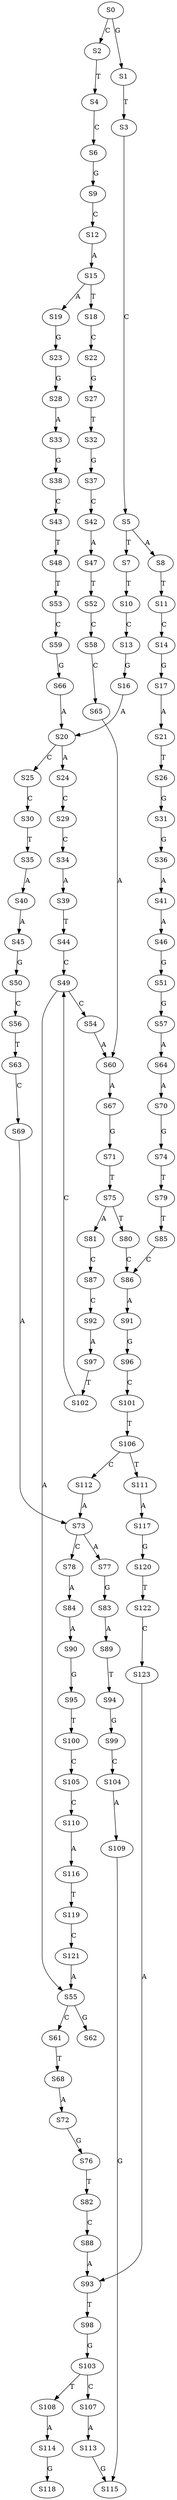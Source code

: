 strict digraph  {
	S0 -> S1 [ label = G ];
	S0 -> S2 [ label = C ];
	S1 -> S3 [ label = T ];
	S2 -> S4 [ label = T ];
	S3 -> S5 [ label = C ];
	S4 -> S6 [ label = C ];
	S5 -> S7 [ label = T ];
	S5 -> S8 [ label = A ];
	S6 -> S9 [ label = G ];
	S7 -> S10 [ label = T ];
	S8 -> S11 [ label = T ];
	S9 -> S12 [ label = C ];
	S10 -> S13 [ label = C ];
	S11 -> S14 [ label = C ];
	S12 -> S15 [ label = A ];
	S13 -> S16 [ label = G ];
	S14 -> S17 [ label = G ];
	S15 -> S18 [ label = T ];
	S15 -> S19 [ label = A ];
	S16 -> S20 [ label = A ];
	S17 -> S21 [ label = A ];
	S18 -> S22 [ label = C ];
	S19 -> S23 [ label = G ];
	S20 -> S24 [ label = A ];
	S20 -> S25 [ label = C ];
	S21 -> S26 [ label = T ];
	S22 -> S27 [ label = G ];
	S23 -> S28 [ label = G ];
	S24 -> S29 [ label = C ];
	S25 -> S30 [ label = C ];
	S26 -> S31 [ label = G ];
	S27 -> S32 [ label = T ];
	S28 -> S33 [ label = A ];
	S29 -> S34 [ label = C ];
	S30 -> S35 [ label = T ];
	S31 -> S36 [ label = G ];
	S32 -> S37 [ label = G ];
	S33 -> S38 [ label = G ];
	S34 -> S39 [ label = A ];
	S35 -> S40 [ label = A ];
	S36 -> S41 [ label = A ];
	S37 -> S42 [ label = C ];
	S38 -> S43 [ label = C ];
	S39 -> S44 [ label = T ];
	S40 -> S45 [ label = A ];
	S41 -> S46 [ label = A ];
	S42 -> S47 [ label = A ];
	S43 -> S48 [ label = T ];
	S44 -> S49 [ label = C ];
	S45 -> S50 [ label = G ];
	S46 -> S51 [ label = G ];
	S47 -> S52 [ label = T ];
	S48 -> S53 [ label = T ];
	S49 -> S54 [ label = C ];
	S49 -> S55 [ label = A ];
	S50 -> S56 [ label = C ];
	S51 -> S57 [ label = G ];
	S52 -> S58 [ label = C ];
	S53 -> S59 [ label = C ];
	S54 -> S60 [ label = A ];
	S55 -> S61 [ label = C ];
	S55 -> S62 [ label = G ];
	S56 -> S63 [ label = T ];
	S57 -> S64 [ label = A ];
	S58 -> S65 [ label = C ];
	S59 -> S66 [ label = G ];
	S60 -> S67 [ label = A ];
	S61 -> S68 [ label = T ];
	S63 -> S69 [ label = C ];
	S64 -> S70 [ label = A ];
	S65 -> S60 [ label = A ];
	S66 -> S20 [ label = A ];
	S67 -> S71 [ label = G ];
	S68 -> S72 [ label = A ];
	S69 -> S73 [ label = A ];
	S70 -> S74 [ label = G ];
	S71 -> S75 [ label = T ];
	S72 -> S76 [ label = G ];
	S73 -> S77 [ label = A ];
	S73 -> S78 [ label = C ];
	S74 -> S79 [ label = T ];
	S75 -> S80 [ label = T ];
	S75 -> S81 [ label = A ];
	S76 -> S82 [ label = T ];
	S77 -> S83 [ label = G ];
	S78 -> S84 [ label = A ];
	S79 -> S85 [ label = T ];
	S80 -> S86 [ label = C ];
	S81 -> S87 [ label = C ];
	S82 -> S88 [ label = C ];
	S83 -> S89 [ label = A ];
	S84 -> S90 [ label = A ];
	S85 -> S86 [ label = C ];
	S86 -> S91 [ label = A ];
	S87 -> S92 [ label = C ];
	S88 -> S93 [ label = A ];
	S89 -> S94 [ label = T ];
	S90 -> S95 [ label = G ];
	S91 -> S96 [ label = G ];
	S92 -> S97 [ label = A ];
	S93 -> S98 [ label = T ];
	S94 -> S99 [ label = G ];
	S95 -> S100 [ label = T ];
	S96 -> S101 [ label = C ];
	S97 -> S102 [ label = T ];
	S98 -> S103 [ label = G ];
	S99 -> S104 [ label = C ];
	S100 -> S105 [ label = C ];
	S101 -> S106 [ label = T ];
	S102 -> S49 [ label = C ];
	S103 -> S107 [ label = C ];
	S103 -> S108 [ label = T ];
	S104 -> S109 [ label = A ];
	S105 -> S110 [ label = C ];
	S106 -> S111 [ label = T ];
	S106 -> S112 [ label = C ];
	S107 -> S113 [ label = A ];
	S108 -> S114 [ label = A ];
	S109 -> S115 [ label = G ];
	S110 -> S116 [ label = A ];
	S111 -> S117 [ label = A ];
	S112 -> S73 [ label = A ];
	S113 -> S115 [ label = G ];
	S114 -> S118 [ label = G ];
	S116 -> S119 [ label = T ];
	S117 -> S120 [ label = G ];
	S119 -> S121 [ label = C ];
	S120 -> S122 [ label = T ];
	S121 -> S55 [ label = A ];
	S122 -> S123 [ label = C ];
	S123 -> S93 [ label = A ];
}
